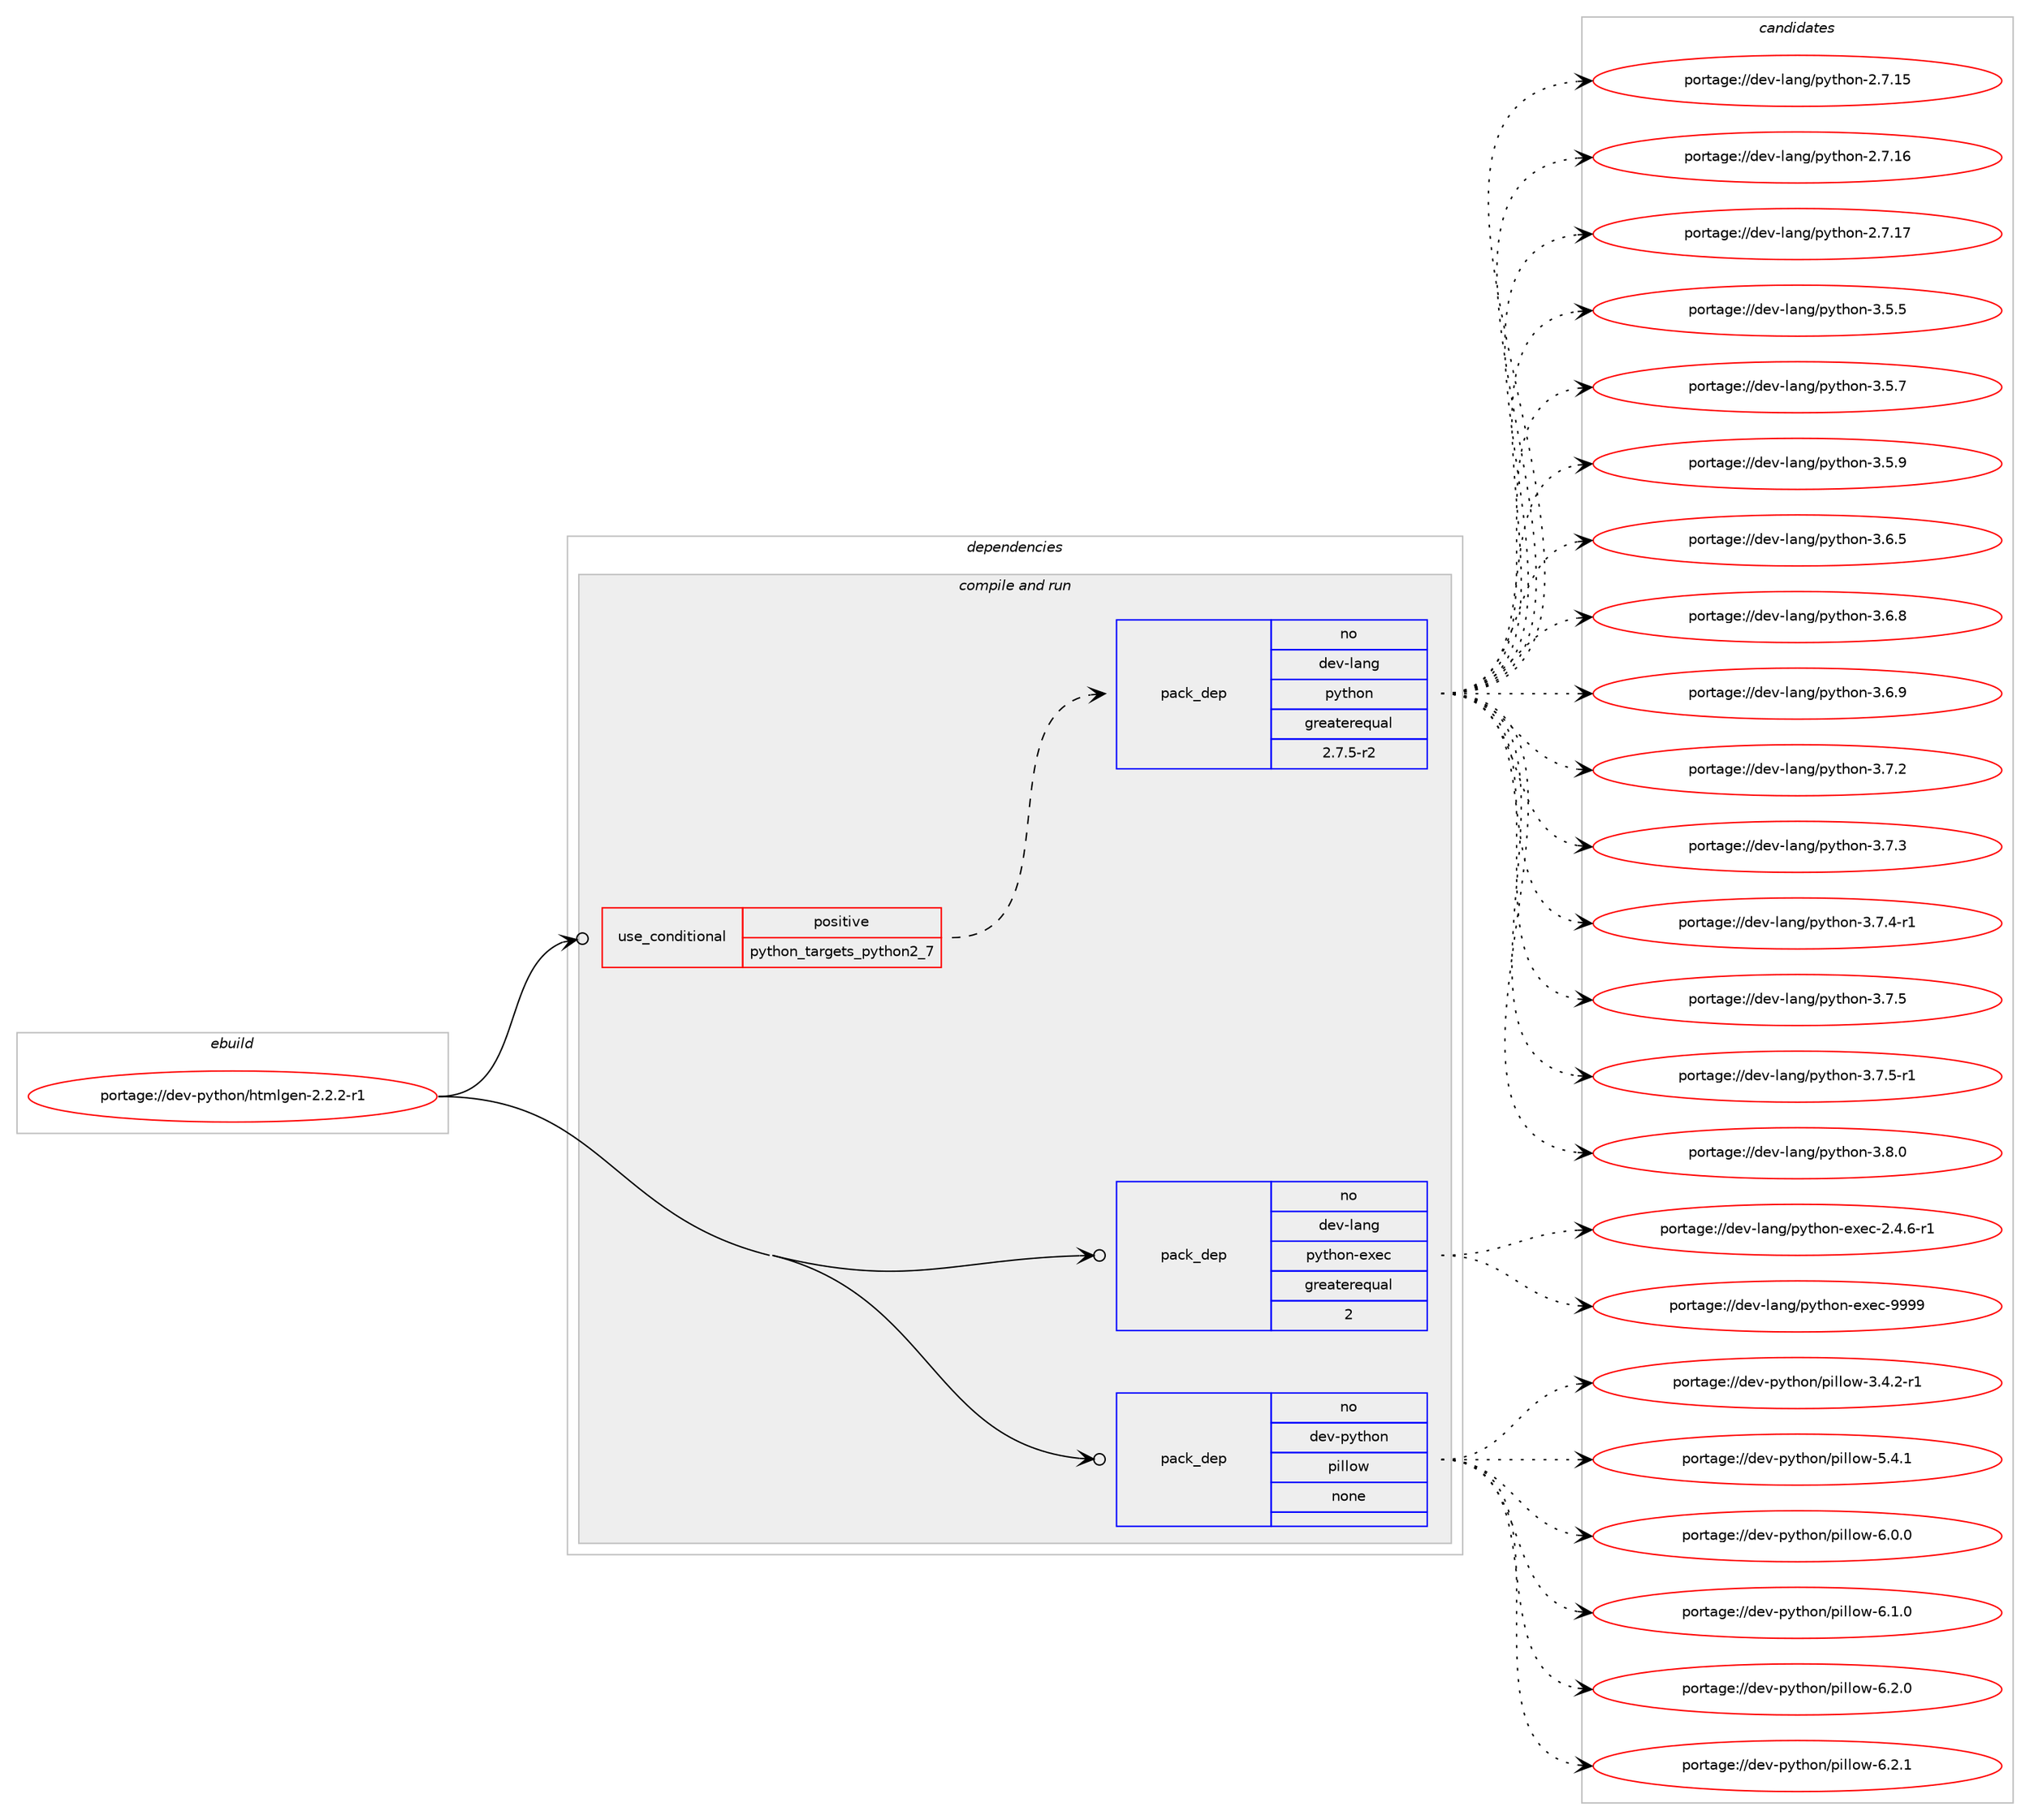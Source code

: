 digraph prolog {

# *************
# Graph options
# *************

newrank=true;
concentrate=true;
compound=true;
graph [rankdir=LR,fontname=Helvetica,fontsize=10,ranksep=1.5];#, ranksep=2.5, nodesep=0.2];
edge  [arrowhead=vee];
node  [fontname=Helvetica,fontsize=10];

# **********
# The ebuild
# **********

subgraph cluster_leftcol {
color=gray;
rank=same;
label=<<i>ebuild</i>>;
id [label="portage://dev-python/htmlgen-2.2.2-r1", color=red, width=4, href="../dev-python/htmlgen-2.2.2-r1.svg"];
}

# ****************
# The dependencies
# ****************

subgraph cluster_midcol {
color=gray;
label=<<i>dependencies</i>>;
subgraph cluster_compile {
fillcolor="#eeeeee";
style=filled;
label=<<i>compile</i>>;
}
subgraph cluster_compileandrun {
fillcolor="#eeeeee";
style=filled;
label=<<i>compile and run</i>>;
subgraph cond29790 {
dependency143439 [label=<<TABLE BORDER="0" CELLBORDER="1" CELLSPACING="0" CELLPADDING="4"><TR><TD ROWSPAN="3" CELLPADDING="10">use_conditional</TD></TR><TR><TD>positive</TD></TR><TR><TD>python_targets_python2_7</TD></TR></TABLE>>, shape=none, color=red];
subgraph pack110329 {
dependency143440 [label=<<TABLE BORDER="0" CELLBORDER="1" CELLSPACING="0" CELLPADDING="4" WIDTH="220"><TR><TD ROWSPAN="6" CELLPADDING="30">pack_dep</TD></TR><TR><TD WIDTH="110">no</TD></TR><TR><TD>dev-lang</TD></TR><TR><TD>python</TD></TR><TR><TD>greaterequal</TD></TR><TR><TD>2.7.5-r2</TD></TR></TABLE>>, shape=none, color=blue];
}
dependency143439:e -> dependency143440:w [weight=20,style="dashed",arrowhead="vee"];
}
id:e -> dependency143439:w [weight=20,style="solid",arrowhead="odotvee"];
subgraph pack110330 {
dependency143441 [label=<<TABLE BORDER="0" CELLBORDER="1" CELLSPACING="0" CELLPADDING="4" WIDTH="220"><TR><TD ROWSPAN="6" CELLPADDING="30">pack_dep</TD></TR><TR><TD WIDTH="110">no</TD></TR><TR><TD>dev-lang</TD></TR><TR><TD>python-exec</TD></TR><TR><TD>greaterequal</TD></TR><TR><TD>2</TD></TR></TABLE>>, shape=none, color=blue];
}
id:e -> dependency143441:w [weight=20,style="solid",arrowhead="odotvee"];
subgraph pack110331 {
dependency143442 [label=<<TABLE BORDER="0" CELLBORDER="1" CELLSPACING="0" CELLPADDING="4" WIDTH="220"><TR><TD ROWSPAN="6" CELLPADDING="30">pack_dep</TD></TR><TR><TD WIDTH="110">no</TD></TR><TR><TD>dev-python</TD></TR><TR><TD>pillow</TD></TR><TR><TD>none</TD></TR><TR><TD></TD></TR></TABLE>>, shape=none, color=blue];
}
id:e -> dependency143442:w [weight=20,style="solid",arrowhead="odotvee"];
}
subgraph cluster_run {
fillcolor="#eeeeee";
style=filled;
label=<<i>run</i>>;
}
}

# **************
# The candidates
# **************

subgraph cluster_choices {
rank=same;
color=gray;
label=<<i>candidates</i>>;

subgraph choice110329 {
color=black;
nodesep=1;
choiceportage10010111845108971101034711212111610411111045504655464953 [label="portage://dev-lang/python-2.7.15", color=red, width=4,href="../dev-lang/python-2.7.15.svg"];
choiceportage10010111845108971101034711212111610411111045504655464954 [label="portage://dev-lang/python-2.7.16", color=red, width=4,href="../dev-lang/python-2.7.16.svg"];
choiceportage10010111845108971101034711212111610411111045504655464955 [label="portage://dev-lang/python-2.7.17", color=red, width=4,href="../dev-lang/python-2.7.17.svg"];
choiceportage100101118451089711010347112121116104111110455146534653 [label="portage://dev-lang/python-3.5.5", color=red, width=4,href="../dev-lang/python-3.5.5.svg"];
choiceportage100101118451089711010347112121116104111110455146534655 [label="portage://dev-lang/python-3.5.7", color=red, width=4,href="../dev-lang/python-3.5.7.svg"];
choiceportage100101118451089711010347112121116104111110455146534657 [label="portage://dev-lang/python-3.5.9", color=red, width=4,href="../dev-lang/python-3.5.9.svg"];
choiceportage100101118451089711010347112121116104111110455146544653 [label="portage://dev-lang/python-3.6.5", color=red, width=4,href="../dev-lang/python-3.6.5.svg"];
choiceportage100101118451089711010347112121116104111110455146544656 [label="portage://dev-lang/python-3.6.8", color=red, width=4,href="../dev-lang/python-3.6.8.svg"];
choiceportage100101118451089711010347112121116104111110455146544657 [label="portage://dev-lang/python-3.6.9", color=red, width=4,href="../dev-lang/python-3.6.9.svg"];
choiceportage100101118451089711010347112121116104111110455146554650 [label="portage://dev-lang/python-3.7.2", color=red, width=4,href="../dev-lang/python-3.7.2.svg"];
choiceportage100101118451089711010347112121116104111110455146554651 [label="portage://dev-lang/python-3.7.3", color=red, width=4,href="../dev-lang/python-3.7.3.svg"];
choiceportage1001011184510897110103471121211161041111104551465546524511449 [label="portage://dev-lang/python-3.7.4-r1", color=red, width=4,href="../dev-lang/python-3.7.4-r1.svg"];
choiceportage100101118451089711010347112121116104111110455146554653 [label="portage://dev-lang/python-3.7.5", color=red, width=4,href="../dev-lang/python-3.7.5.svg"];
choiceportage1001011184510897110103471121211161041111104551465546534511449 [label="portage://dev-lang/python-3.7.5-r1", color=red, width=4,href="../dev-lang/python-3.7.5-r1.svg"];
choiceportage100101118451089711010347112121116104111110455146564648 [label="portage://dev-lang/python-3.8.0", color=red, width=4,href="../dev-lang/python-3.8.0.svg"];
dependency143440:e -> choiceportage10010111845108971101034711212111610411111045504655464953:w [style=dotted,weight="100"];
dependency143440:e -> choiceportage10010111845108971101034711212111610411111045504655464954:w [style=dotted,weight="100"];
dependency143440:e -> choiceportage10010111845108971101034711212111610411111045504655464955:w [style=dotted,weight="100"];
dependency143440:e -> choiceportage100101118451089711010347112121116104111110455146534653:w [style=dotted,weight="100"];
dependency143440:e -> choiceportage100101118451089711010347112121116104111110455146534655:w [style=dotted,weight="100"];
dependency143440:e -> choiceportage100101118451089711010347112121116104111110455146534657:w [style=dotted,weight="100"];
dependency143440:e -> choiceportage100101118451089711010347112121116104111110455146544653:w [style=dotted,weight="100"];
dependency143440:e -> choiceportage100101118451089711010347112121116104111110455146544656:w [style=dotted,weight="100"];
dependency143440:e -> choiceportage100101118451089711010347112121116104111110455146544657:w [style=dotted,weight="100"];
dependency143440:e -> choiceportage100101118451089711010347112121116104111110455146554650:w [style=dotted,weight="100"];
dependency143440:e -> choiceportage100101118451089711010347112121116104111110455146554651:w [style=dotted,weight="100"];
dependency143440:e -> choiceportage1001011184510897110103471121211161041111104551465546524511449:w [style=dotted,weight="100"];
dependency143440:e -> choiceportage100101118451089711010347112121116104111110455146554653:w [style=dotted,weight="100"];
dependency143440:e -> choiceportage1001011184510897110103471121211161041111104551465546534511449:w [style=dotted,weight="100"];
dependency143440:e -> choiceportage100101118451089711010347112121116104111110455146564648:w [style=dotted,weight="100"];
}
subgraph choice110330 {
color=black;
nodesep=1;
choiceportage10010111845108971101034711212111610411111045101120101994550465246544511449 [label="portage://dev-lang/python-exec-2.4.6-r1", color=red, width=4,href="../dev-lang/python-exec-2.4.6-r1.svg"];
choiceportage10010111845108971101034711212111610411111045101120101994557575757 [label="portage://dev-lang/python-exec-9999", color=red, width=4,href="../dev-lang/python-exec-9999.svg"];
dependency143441:e -> choiceportage10010111845108971101034711212111610411111045101120101994550465246544511449:w [style=dotted,weight="100"];
dependency143441:e -> choiceportage10010111845108971101034711212111610411111045101120101994557575757:w [style=dotted,weight="100"];
}
subgraph choice110331 {
color=black;
nodesep=1;
choiceportage10010111845112121116104111110471121051081081111194551465246504511449 [label="portage://dev-python/pillow-3.4.2-r1", color=red, width=4,href="../dev-python/pillow-3.4.2-r1.svg"];
choiceportage1001011184511212111610411111047112105108108111119455346524649 [label="portage://dev-python/pillow-5.4.1", color=red, width=4,href="../dev-python/pillow-5.4.1.svg"];
choiceportage1001011184511212111610411111047112105108108111119455446484648 [label="portage://dev-python/pillow-6.0.0", color=red, width=4,href="../dev-python/pillow-6.0.0.svg"];
choiceportage1001011184511212111610411111047112105108108111119455446494648 [label="portage://dev-python/pillow-6.1.0", color=red, width=4,href="../dev-python/pillow-6.1.0.svg"];
choiceportage1001011184511212111610411111047112105108108111119455446504648 [label="portage://dev-python/pillow-6.2.0", color=red, width=4,href="../dev-python/pillow-6.2.0.svg"];
choiceportage1001011184511212111610411111047112105108108111119455446504649 [label="portage://dev-python/pillow-6.2.1", color=red, width=4,href="../dev-python/pillow-6.2.1.svg"];
dependency143442:e -> choiceportage10010111845112121116104111110471121051081081111194551465246504511449:w [style=dotted,weight="100"];
dependency143442:e -> choiceportage1001011184511212111610411111047112105108108111119455346524649:w [style=dotted,weight="100"];
dependency143442:e -> choiceportage1001011184511212111610411111047112105108108111119455446484648:w [style=dotted,weight="100"];
dependency143442:e -> choiceportage1001011184511212111610411111047112105108108111119455446494648:w [style=dotted,weight="100"];
dependency143442:e -> choiceportage1001011184511212111610411111047112105108108111119455446504648:w [style=dotted,weight="100"];
dependency143442:e -> choiceportage1001011184511212111610411111047112105108108111119455446504649:w [style=dotted,weight="100"];
}
}

}
